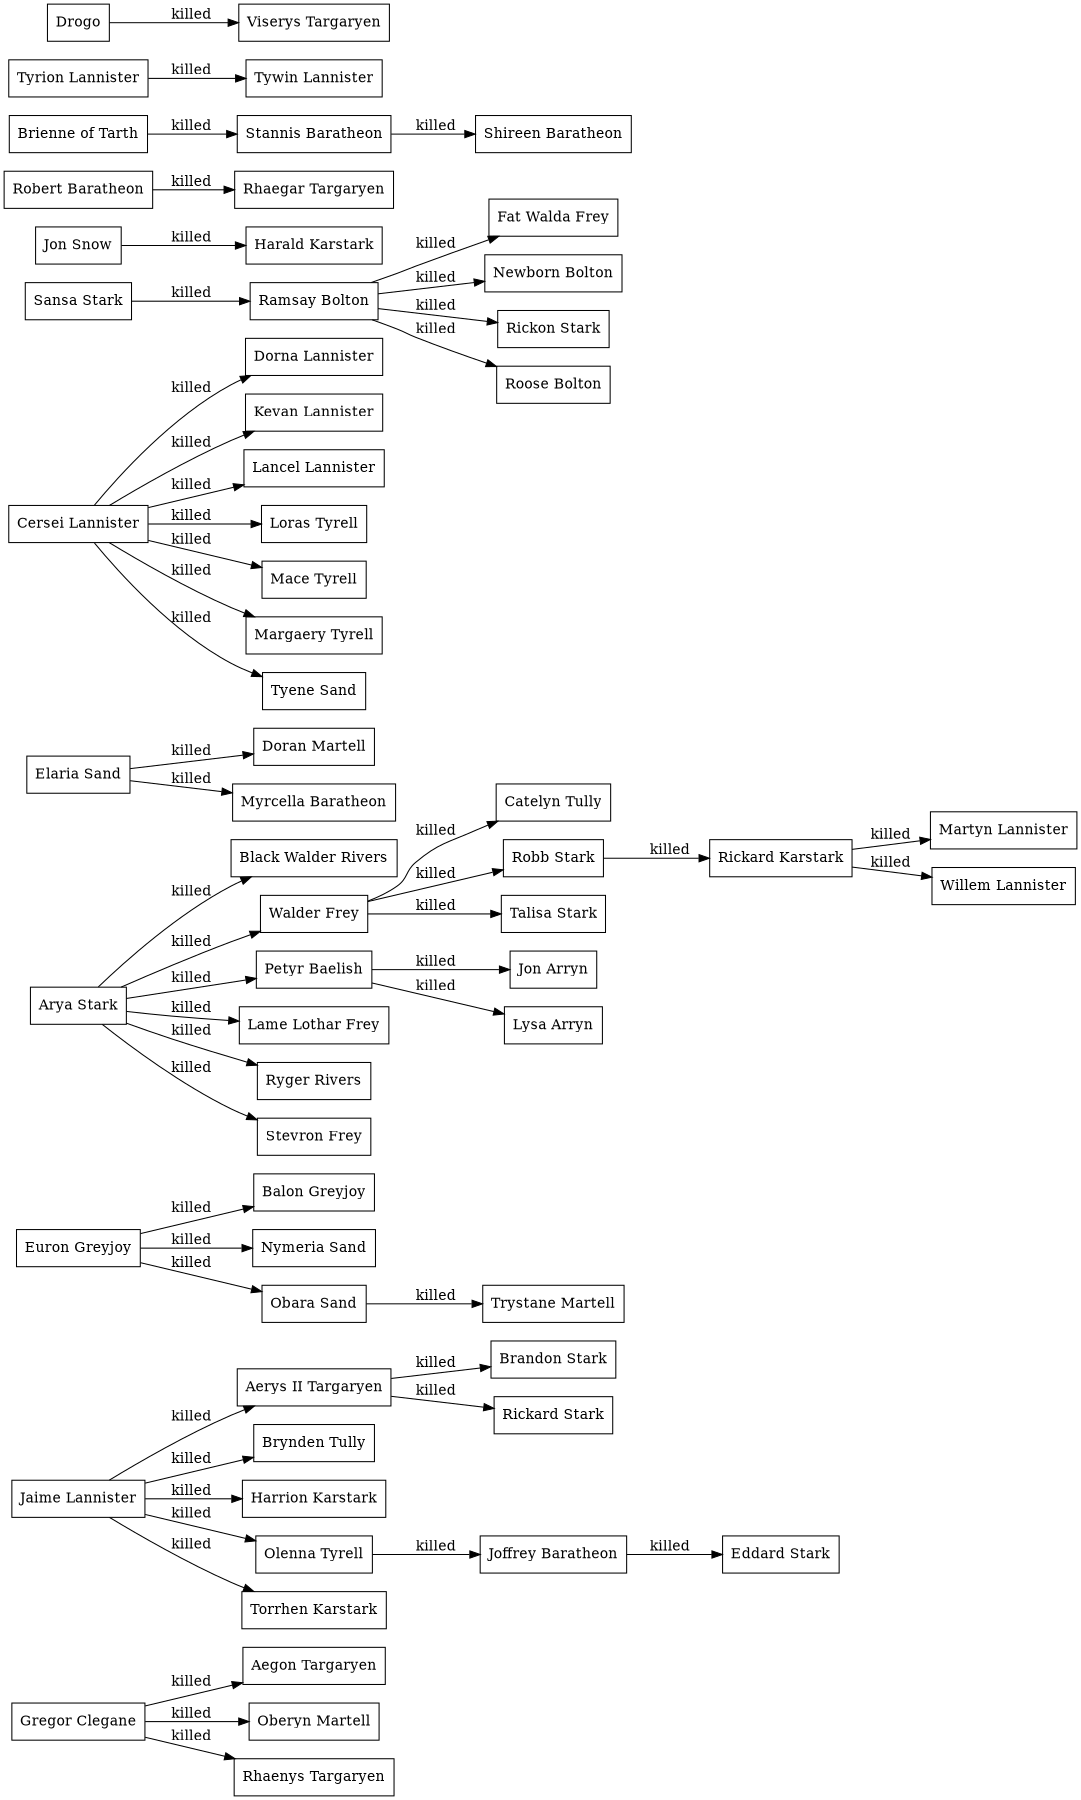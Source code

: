 digraph GoT {
rankdir=LR;
size="12"
node [shape = rectangle];
"Gregor Clegane" -> "Aegon Targaryen" [label="killed"];
"Jaime Lannister" -> "Aerys II Targaryen" [label="killed"];
"Euron Greyjoy" -> "Balon Greyjoy" [label="killed"];
"Arya Stark" -> "Black Walder Rivers" [label="killed"];
"Aerys II Targaryen" -> "Brandon Stark" [label="killed"];
"Jaime Lannister" -> "Brynden Tully" [label="killed"];
"Walder Frey" -> "Catelyn Tully" [label="killed"];
"Elaria Sand" -> "Doran Martell" [label="killed"];
"Cersei Lannister" -> "Dorna Lannister" [label="killed"];
"Joffrey Baratheon" -> "Eddard Stark" [label="killed"];
"Ramsay Bolton" -> "Fat Walda Frey" [label="killed"];
"Jon Snow" -> "Harald Karstark" [label="killed"];
"Jaime Lannister" -> "Harrion Karstark" [label="killed"];
"Olenna Tyrell" -> "Joffrey Baratheon" [label="killed"];
"Petyr Baelish" -> "Jon Arryn" [label="killed"];
"Cersei Lannister" -> "Kevan Lannister" [label="killed"];
"Arya Stark" -> "Lame Lothar Frey" [label="killed"];
"Cersei Lannister" -> "Lancel Lannister" [label="killed"];
"Cersei Lannister" -> "Loras Tyrell" [label="killed"];
"Petyr Baelish" -> "Lysa Arryn" [label="killed"];
"Cersei Lannister" -> "Mace Tyrell" [label="killed"];
"Cersei Lannister" -> "Margaery Tyrell" [label="killed"];
"Rickard Karstark" -> "Martyn Lannister" [label="killed"];
"Elaria Sand" -> "Myrcella Baratheon" [label="killed"];
"Ramsay Bolton" -> "Newborn Bolton" [label="killed"];
"Euron Greyjoy" -> "Nymeria Sand" [label="killed"];
"Euron Greyjoy" -> "Obara Sand" [label="killed"];
"Gregor Clegane" -> "Oberyn Martell" [label="killed"];
"Jaime Lannister" -> "Olenna Tyrell" [label="killed"];
"Arya Stark" -> "Petyr Baelish" [label="killed"];
"Sansa Stark" -> "Ramsay Bolton" [label="killed"];
"Robert Baratheon" -> "Rhaegar Targaryen" [label="killed"];
"Gregor Clegane" -> "Rhaenys Targaryen" [label="killed"];
"Robb Stark" -> "Rickard Karstark" [label="killed"];
"Aerys II Targaryen" -> "Rickard Stark" [label="killed"];
"Ramsay Bolton" -> "Rickon Stark" [label="killed"];
"Walder Frey" -> "Robb Stark" [label="killed"];
"Ramsay Bolton" -> "Roose Bolton" [label="killed"];
"Arya Stark" -> "Ryger Rivers" [label="killed"];
"Stannis Baratheon" -> "Shireen Baratheon" [label="killed"];
"Brienne of Tarth" -> "Stannis Baratheon" [label="killed"];
"Arya Stark" -> "Stevron Frey" [label="killed"];
"Walder Frey" -> "Talisa Stark" [label="killed"];
"Jaime Lannister" -> "Torrhen Karstark" [label="killed"];
"Obara Sand" -> "Trystane Martell" [label="killed"];
"Cersei Lannister" -> "Tyene Sand" [label="killed"];
"Tyrion Lannister" -> "Tywin Lannister" [label="killed"];
"Drogo" -> "Viserys Targaryen" [label="killed"];
"Arya Stark" -> "Walder Frey" [label="killed"];
"Rickard Karstark" -> "Willem Lannister" [label="killed"];
}
